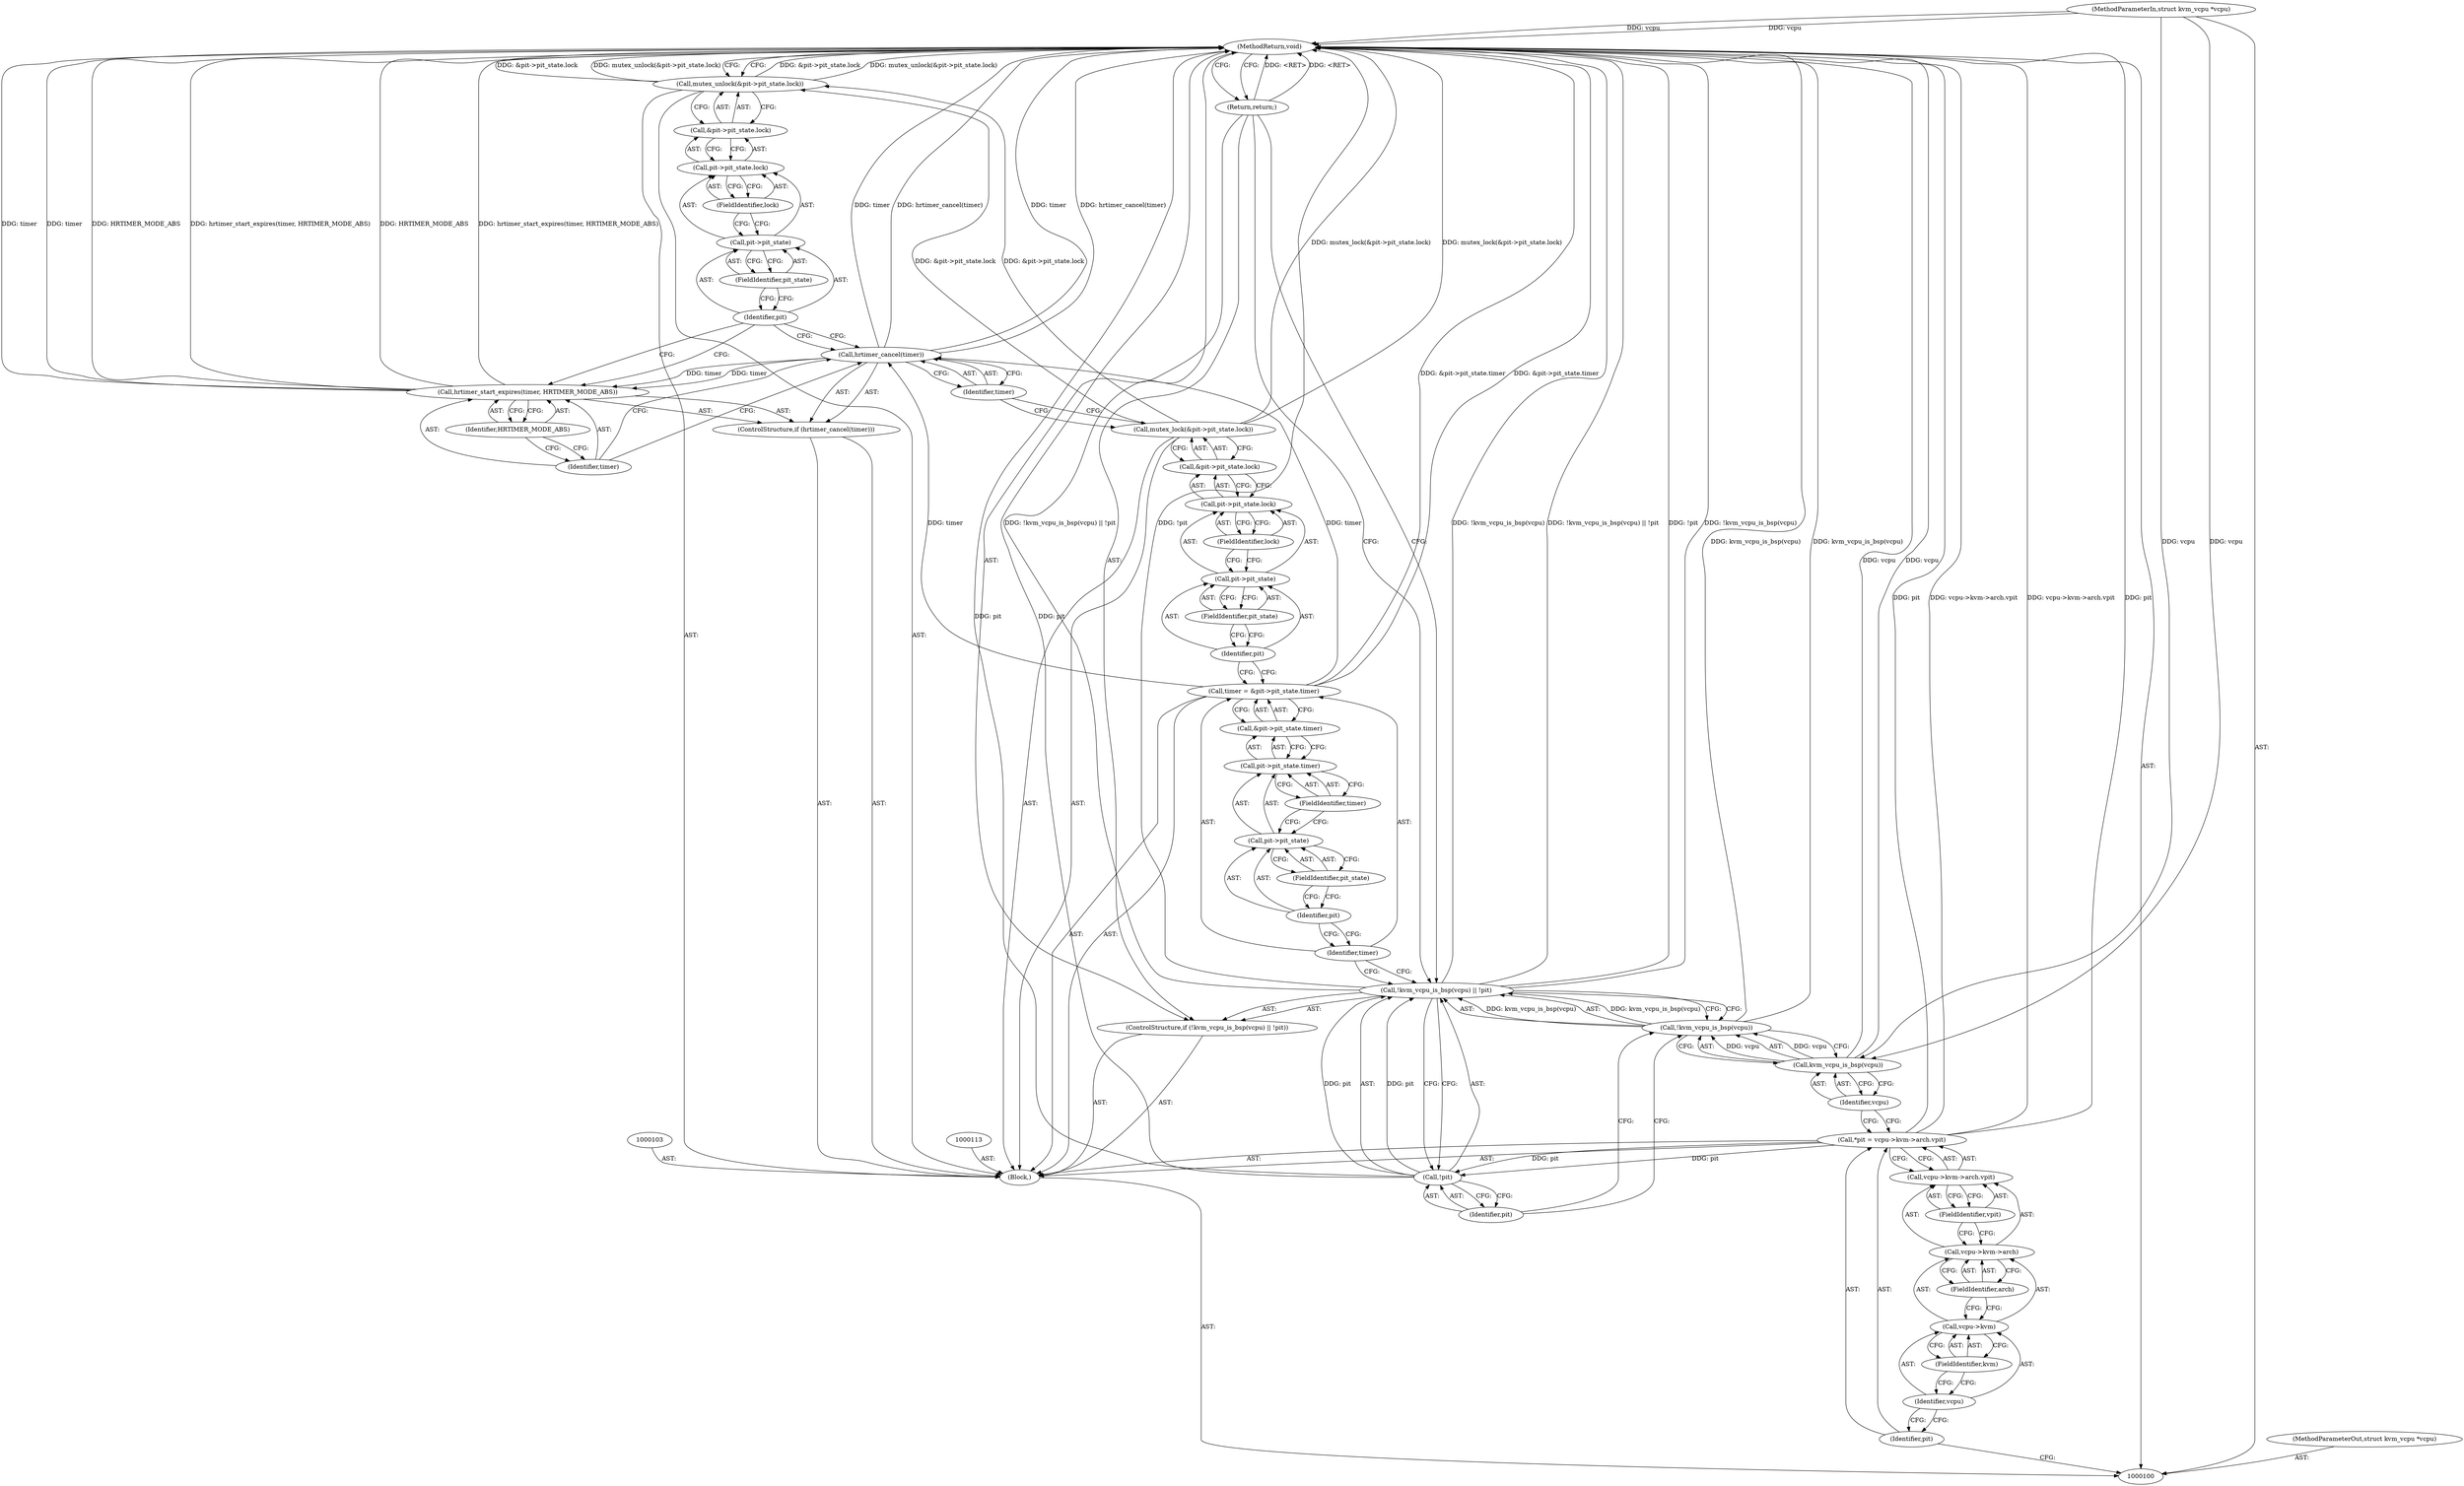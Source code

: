 digraph "0_linux_2febc839133280d5a5e8e1179c94ea674489dae2" {
"1000150" [label="(MethodReturn,void)"];
"1000101" [label="(MethodParameterIn,struct kvm_vcpu *vcpu)"];
"1000206" [label="(MethodParameterOut,struct kvm_vcpu *vcpu)"];
"1000130" [label="(Call,mutex_lock(&pit->pit_state.lock))"];
"1000131" [label="(Call,&pit->pit_state.lock)"];
"1000132" [label="(Call,pit->pit_state.lock)"];
"1000133" [label="(Call,pit->pit_state)"];
"1000134" [label="(Identifier,pit)"];
"1000135" [label="(FieldIdentifier,pit_state)"];
"1000136" [label="(FieldIdentifier,lock)"];
"1000137" [label="(ControlStructure,if (hrtimer_cancel(timer)))"];
"1000139" [label="(Identifier,timer)"];
"1000138" [label="(Call,hrtimer_cancel(timer))"];
"1000141" [label="(Identifier,timer)"];
"1000140" [label="(Call,hrtimer_start_expires(timer, HRTIMER_MODE_ABS))"];
"1000142" [label="(Identifier,HRTIMER_MODE_ABS)"];
"1000143" [label="(Call,mutex_unlock(&pit->pit_state.lock))"];
"1000144" [label="(Call,&pit->pit_state.lock)"];
"1000145" [label="(Call,pit->pit_state.lock)"];
"1000146" [label="(Call,pit->pit_state)"];
"1000147" [label="(Identifier,pit)"];
"1000148" [label="(FieldIdentifier,pit_state)"];
"1000149" [label="(FieldIdentifier,lock)"];
"1000102" [label="(Block,)"];
"1000104" [label="(Call,*pit = vcpu->kvm->arch.vpit)"];
"1000105" [label="(Identifier,pit)"];
"1000106" [label="(Call,vcpu->kvm->arch.vpit)"];
"1000107" [label="(Call,vcpu->kvm->arch)"];
"1000108" [label="(Call,vcpu->kvm)"];
"1000109" [label="(Identifier,vcpu)"];
"1000110" [label="(FieldIdentifier,kvm)"];
"1000111" [label="(FieldIdentifier,arch)"];
"1000112" [label="(FieldIdentifier,vpit)"];
"1000114" [label="(ControlStructure,if (!kvm_vcpu_is_bsp(vcpu) || !pit))"];
"1000118" [label="(Identifier,vcpu)"];
"1000119" [label="(Call,!pit)"];
"1000120" [label="(Identifier,pit)"];
"1000115" [label="(Call,!kvm_vcpu_is_bsp(vcpu) || !pit)"];
"1000116" [label="(Call,!kvm_vcpu_is_bsp(vcpu))"];
"1000117" [label="(Call,kvm_vcpu_is_bsp(vcpu))"];
"1000121" [label="(Return,return;)"];
"1000124" [label="(Call,&pit->pit_state.timer)"];
"1000125" [label="(Call,pit->pit_state.timer)"];
"1000126" [label="(Call,pit->pit_state)"];
"1000127" [label="(Identifier,pit)"];
"1000128" [label="(FieldIdentifier,pit_state)"];
"1000122" [label="(Call,timer = &pit->pit_state.timer)"];
"1000123" [label="(Identifier,timer)"];
"1000129" [label="(FieldIdentifier,timer)"];
"1000150" -> "1000100"  [label="AST: "];
"1000150" -> "1000121"  [label="CFG: "];
"1000150" -> "1000143"  [label="CFG: "];
"1000121" -> "1000150"  [label="DDG: <RET>"];
"1000116" -> "1000150"  [label="DDG: kvm_vcpu_is_bsp(vcpu)"];
"1000130" -> "1000150"  [label="DDG: mutex_lock(&pit->pit_state.lock)"];
"1000140" -> "1000150"  [label="DDG: HRTIMER_MODE_ABS"];
"1000140" -> "1000150"  [label="DDG: hrtimer_start_expires(timer, HRTIMER_MODE_ABS)"];
"1000140" -> "1000150"  [label="DDG: timer"];
"1000104" -> "1000150"  [label="DDG: pit"];
"1000104" -> "1000150"  [label="DDG: vcpu->kvm->arch.vpit"];
"1000143" -> "1000150"  [label="DDG: &pit->pit_state.lock"];
"1000143" -> "1000150"  [label="DDG: mutex_unlock(&pit->pit_state.lock)"];
"1000115" -> "1000150"  [label="DDG: !kvm_vcpu_is_bsp(vcpu) || !pit"];
"1000115" -> "1000150"  [label="DDG: !pit"];
"1000115" -> "1000150"  [label="DDG: !kvm_vcpu_is_bsp(vcpu)"];
"1000117" -> "1000150"  [label="DDG: vcpu"];
"1000138" -> "1000150"  [label="DDG: hrtimer_cancel(timer)"];
"1000138" -> "1000150"  [label="DDG: timer"];
"1000122" -> "1000150"  [label="DDG: &pit->pit_state.timer"];
"1000101" -> "1000150"  [label="DDG: vcpu"];
"1000119" -> "1000150"  [label="DDG: pit"];
"1000101" -> "1000100"  [label="AST: "];
"1000101" -> "1000150"  [label="DDG: vcpu"];
"1000101" -> "1000117"  [label="DDG: vcpu"];
"1000206" -> "1000100"  [label="AST: "];
"1000130" -> "1000102"  [label="AST: "];
"1000130" -> "1000131"  [label="CFG: "];
"1000131" -> "1000130"  [label="AST: "];
"1000139" -> "1000130"  [label="CFG: "];
"1000130" -> "1000150"  [label="DDG: mutex_lock(&pit->pit_state.lock)"];
"1000130" -> "1000143"  [label="DDG: &pit->pit_state.lock"];
"1000131" -> "1000130"  [label="AST: "];
"1000131" -> "1000132"  [label="CFG: "];
"1000132" -> "1000131"  [label="AST: "];
"1000130" -> "1000131"  [label="CFG: "];
"1000132" -> "1000131"  [label="AST: "];
"1000132" -> "1000136"  [label="CFG: "];
"1000133" -> "1000132"  [label="AST: "];
"1000136" -> "1000132"  [label="AST: "];
"1000131" -> "1000132"  [label="CFG: "];
"1000133" -> "1000132"  [label="AST: "];
"1000133" -> "1000135"  [label="CFG: "];
"1000134" -> "1000133"  [label="AST: "];
"1000135" -> "1000133"  [label="AST: "];
"1000136" -> "1000133"  [label="CFG: "];
"1000134" -> "1000133"  [label="AST: "];
"1000134" -> "1000122"  [label="CFG: "];
"1000135" -> "1000134"  [label="CFG: "];
"1000135" -> "1000133"  [label="AST: "];
"1000135" -> "1000134"  [label="CFG: "];
"1000133" -> "1000135"  [label="CFG: "];
"1000136" -> "1000132"  [label="AST: "];
"1000136" -> "1000133"  [label="CFG: "];
"1000132" -> "1000136"  [label="CFG: "];
"1000137" -> "1000102"  [label="AST: "];
"1000138" -> "1000137"  [label="AST: "];
"1000140" -> "1000137"  [label="AST: "];
"1000139" -> "1000138"  [label="AST: "];
"1000139" -> "1000130"  [label="CFG: "];
"1000138" -> "1000139"  [label="CFG: "];
"1000138" -> "1000137"  [label="AST: "];
"1000138" -> "1000139"  [label="CFG: "];
"1000139" -> "1000138"  [label="AST: "];
"1000141" -> "1000138"  [label="CFG: "];
"1000147" -> "1000138"  [label="CFG: "];
"1000138" -> "1000150"  [label="DDG: hrtimer_cancel(timer)"];
"1000138" -> "1000150"  [label="DDG: timer"];
"1000122" -> "1000138"  [label="DDG: timer"];
"1000138" -> "1000140"  [label="DDG: timer"];
"1000141" -> "1000140"  [label="AST: "];
"1000141" -> "1000138"  [label="CFG: "];
"1000142" -> "1000141"  [label="CFG: "];
"1000140" -> "1000137"  [label="AST: "];
"1000140" -> "1000142"  [label="CFG: "];
"1000141" -> "1000140"  [label="AST: "];
"1000142" -> "1000140"  [label="AST: "];
"1000147" -> "1000140"  [label="CFG: "];
"1000140" -> "1000150"  [label="DDG: HRTIMER_MODE_ABS"];
"1000140" -> "1000150"  [label="DDG: hrtimer_start_expires(timer, HRTIMER_MODE_ABS)"];
"1000140" -> "1000150"  [label="DDG: timer"];
"1000138" -> "1000140"  [label="DDG: timer"];
"1000142" -> "1000140"  [label="AST: "];
"1000142" -> "1000141"  [label="CFG: "];
"1000140" -> "1000142"  [label="CFG: "];
"1000143" -> "1000102"  [label="AST: "];
"1000143" -> "1000144"  [label="CFG: "];
"1000144" -> "1000143"  [label="AST: "];
"1000150" -> "1000143"  [label="CFG: "];
"1000143" -> "1000150"  [label="DDG: &pit->pit_state.lock"];
"1000143" -> "1000150"  [label="DDG: mutex_unlock(&pit->pit_state.lock)"];
"1000130" -> "1000143"  [label="DDG: &pit->pit_state.lock"];
"1000144" -> "1000143"  [label="AST: "];
"1000144" -> "1000145"  [label="CFG: "];
"1000145" -> "1000144"  [label="AST: "];
"1000143" -> "1000144"  [label="CFG: "];
"1000145" -> "1000144"  [label="AST: "];
"1000145" -> "1000149"  [label="CFG: "];
"1000146" -> "1000145"  [label="AST: "];
"1000149" -> "1000145"  [label="AST: "];
"1000144" -> "1000145"  [label="CFG: "];
"1000146" -> "1000145"  [label="AST: "];
"1000146" -> "1000148"  [label="CFG: "];
"1000147" -> "1000146"  [label="AST: "];
"1000148" -> "1000146"  [label="AST: "];
"1000149" -> "1000146"  [label="CFG: "];
"1000147" -> "1000146"  [label="AST: "];
"1000147" -> "1000140"  [label="CFG: "];
"1000147" -> "1000138"  [label="CFG: "];
"1000148" -> "1000147"  [label="CFG: "];
"1000148" -> "1000146"  [label="AST: "];
"1000148" -> "1000147"  [label="CFG: "];
"1000146" -> "1000148"  [label="CFG: "];
"1000149" -> "1000145"  [label="AST: "];
"1000149" -> "1000146"  [label="CFG: "];
"1000145" -> "1000149"  [label="CFG: "];
"1000102" -> "1000100"  [label="AST: "];
"1000103" -> "1000102"  [label="AST: "];
"1000104" -> "1000102"  [label="AST: "];
"1000113" -> "1000102"  [label="AST: "];
"1000114" -> "1000102"  [label="AST: "];
"1000122" -> "1000102"  [label="AST: "];
"1000130" -> "1000102"  [label="AST: "];
"1000137" -> "1000102"  [label="AST: "];
"1000143" -> "1000102"  [label="AST: "];
"1000104" -> "1000102"  [label="AST: "];
"1000104" -> "1000106"  [label="CFG: "];
"1000105" -> "1000104"  [label="AST: "];
"1000106" -> "1000104"  [label="AST: "];
"1000118" -> "1000104"  [label="CFG: "];
"1000104" -> "1000150"  [label="DDG: pit"];
"1000104" -> "1000150"  [label="DDG: vcpu->kvm->arch.vpit"];
"1000104" -> "1000119"  [label="DDG: pit"];
"1000105" -> "1000104"  [label="AST: "];
"1000105" -> "1000100"  [label="CFG: "];
"1000109" -> "1000105"  [label="CFG: "];
"1000106" -> "1000104"  [label="AST: "];
"1000106" -> "1000112"  [label="CFG: "];
"1000107" -> "1000106"  [label="AST: "];
"1000112" -> "1000106"  [label="AST: "];
"1000104" -> "1000106"  [label="CFG: "];
"1000107" -> "1000106"  [label="AST: "];
"1000107" -> "1000111"  [label="CFG: "];
"1000108" -> "1000107"  [label="AST: "];
"1000111" -> "1000107"  [label="AST: "];
"1000112" -> "1000107"  [label="CFG: "];
"1000108" -> "1000107"  [label="AST: "];
"1000108" -> "1000110"  [label="CFG: "];
"1000109" -> "1000108"  [label="AST: "];
"1000110" -> "1000108"  [label="AST: "];
"1000111" -> "1000108"  [label="CFG: "];
"1000109" -> "1000108"  [label="AST: "];
"1000109" -> "1000105"  [label="CFG: "];
"1000110" -> "1000109"  [label="CFG: "];
"1000110" -> "1000108"  [label="AST: "];
"1000110" -> "1000109"  [label="CFG: "];
"1000108" -> "1000110"  [label="CFG: "];
"1000111" -> "1000107"  [label="AST: "];
"1000111" -> "1000108"  [label="CFG: "];
"1000107" -> "1000111"  [label="CFG: "];
"1000112" -> "1000106"  [label="AST: "];
"1000112" -> "1000107"  [label="CFG: "];
"1000106" -> "1000112"  [label="CFG: "];
"1000114" -> "1000102"  [label="AST: "];
"1000115" -> "1000114"  [label="AST: "];
"1000121" -> "1000114"  [label="AST: "];
"1000118" -> "1000117"  [label="AST: "];
"1000118" -> "1000104"  [label="CFG: "];
"1000117" -> "1000118"  [label="CFG: "];
"1000119" -> "1000115"  [label="AST: "];
"1000119" -> "1000120"  [label="CFG: "];
"1000120" -> "1000119"  [label="AST: "];
"1000115" -> "1000119"  [label="CFG: "];
"1000119" -> "1000150"  [label="DDG: pit"];
"1000119" -> "1000115"  [label="DDG: pit"];
"1000104" -> "1000119"  [label="DDG: pit"];
"1000120" -> "1000119"  [label="AST: "];
"1000120" -> "1000116"  [label="CFG: "];
"1000119" -> "1000120"  [label="CFG: "];
"1000115" -> "1000114"  [label="AST: "];
"1000115" -> "1000116"  [label="CFG: "];
"1000115" -> "1000119"  [label="CFG: "];
"1000116" -> "1000115"  [label="AST: "];
"1000119" -> "1000115"  [label="AST: "];
"1000121" -> "1000115"  [label="CFG: "];
"1000123" -> "1000115"  [label="CFG: "];
"1000115" -> "1000150"  [label="DDG: !kvm_vcpu_is_bsp(vcpu) || !pit"];
"1000115" -> "1000150"  [label="DDG: !pit"];
"1000115" -> "1000150"  [label="DDG: !kvm_vcpu_is_bsp(vcpu)"];
"1000116" -> "1000115"  [label="DDG: kvm_vcpu_is_bsp(vcpu)"];
"1000119" -> "1000115"  [label="DDG: pit"];
"1000116" -> "1000115"  [label="AST: "];
"1000116" -> "1000117"  [label="CFG: "];
"1000117" -> "1000116"  [label="AST: "];
"1000120" -> "1000116"  [label="CFG: "];
"1000115" -> "1000116"  [label="CFG: "];
"1000116" -> "1000150"  [label="DDG: kvm_vcpu_is_bsp(vcpu)"];
"1000116" -> "1000115"  [label="DDG: kvm_vcpu_is_bsp(vcpu)"];
"1000117" -> "1000116"  [label="DDG: vcpu"];
"1000117" -> "1000116"  [label="AST: "];
"1000117" -> "1000118"  [label="CFG: "];
"1000118" -> "1000117"  [label="AST: "];
"1000116" -> "1000117"  [label="CFG: "];
"1000117" -> "1000150"  [label="DDG: vcpu"];
"1000117" -> "1000116"  [label="DDG: vcpu"];
"1000101" -> "1000117"  [label="DDG: vcpu"];
"1000121" -> "1000114"  [label="AST: "];
"1000121" -> "1000115"  [label="CFG: "];
"1000150" -> "1000121"  [label="CFG: "];
"1000121" -> "1000150"  [label="DDG: <RET>"];
"1000124" -> "1000122"  [label="AST: "];
"1000124" -> "1000125"  [label="CFG: "];
"1000125" -> "1000124"  [label="AST: "];
"1000122" -> "1000124"  [label="CFG: "];
"1000125" -> "1000124"  [label="AST: "];
"1000125" -> "1000129"  [label="CFG: "];
"1000126" -> "1000125"  [label="AST: "];
"1000129" -> "1000125"  [label="AST: "];
"1000124" -> "1000125"  [label="CFG: "];
"1000126" -> "1000125"  [label="AST: "];
"1000126" -> "1000128"  [label="CFG: "];
"1000127" -> "1000126"  [label="AST: "];
"1000128" -> "1000126"  [label="AST: "];
"1000129" -> "1000126"  [label="CFG: "];
"1000127" -> "1000126"  [label="AST: "];
"1000127" -> "1000123"  [label="CFG: "];
"1000128" -> "1000127"  [label="CFG: "];
"1000128" -> "1000126"  [label="AST: "];
"1000128" -> "1000127"  [label="CFG: "];
"1000126" -> "1000128"  [label="CFG: "];
"1000122" -> "1000102"  [label="AST: "];
"1000122" -> "1000124"  [label="CFG: "];
"1000123" -> "1000122"  [label="AST: "];
"1000124" -> "1000122"  [label="AST: "];
"1000134" -> "1000122"  [label="CFG: "];
"1000122" -> "1000150"  [label="DDG: &pit->pit_state.timer"];
"1000122" -> "1000138"  [label="DDG: timer"];
"1000123" -> "1000122"  [label="AST: "];
"1000123" -> "1000115"  [label="CFG: "];
"1000127" -> "1000123"  [label="CFG: "];
"1000129" -> "1000125"  [label="AST: "];
"1000129" -> "1000126"  [label="CFG: "];
"1000125" -> "1000129"  [label="CFG: "];
}
